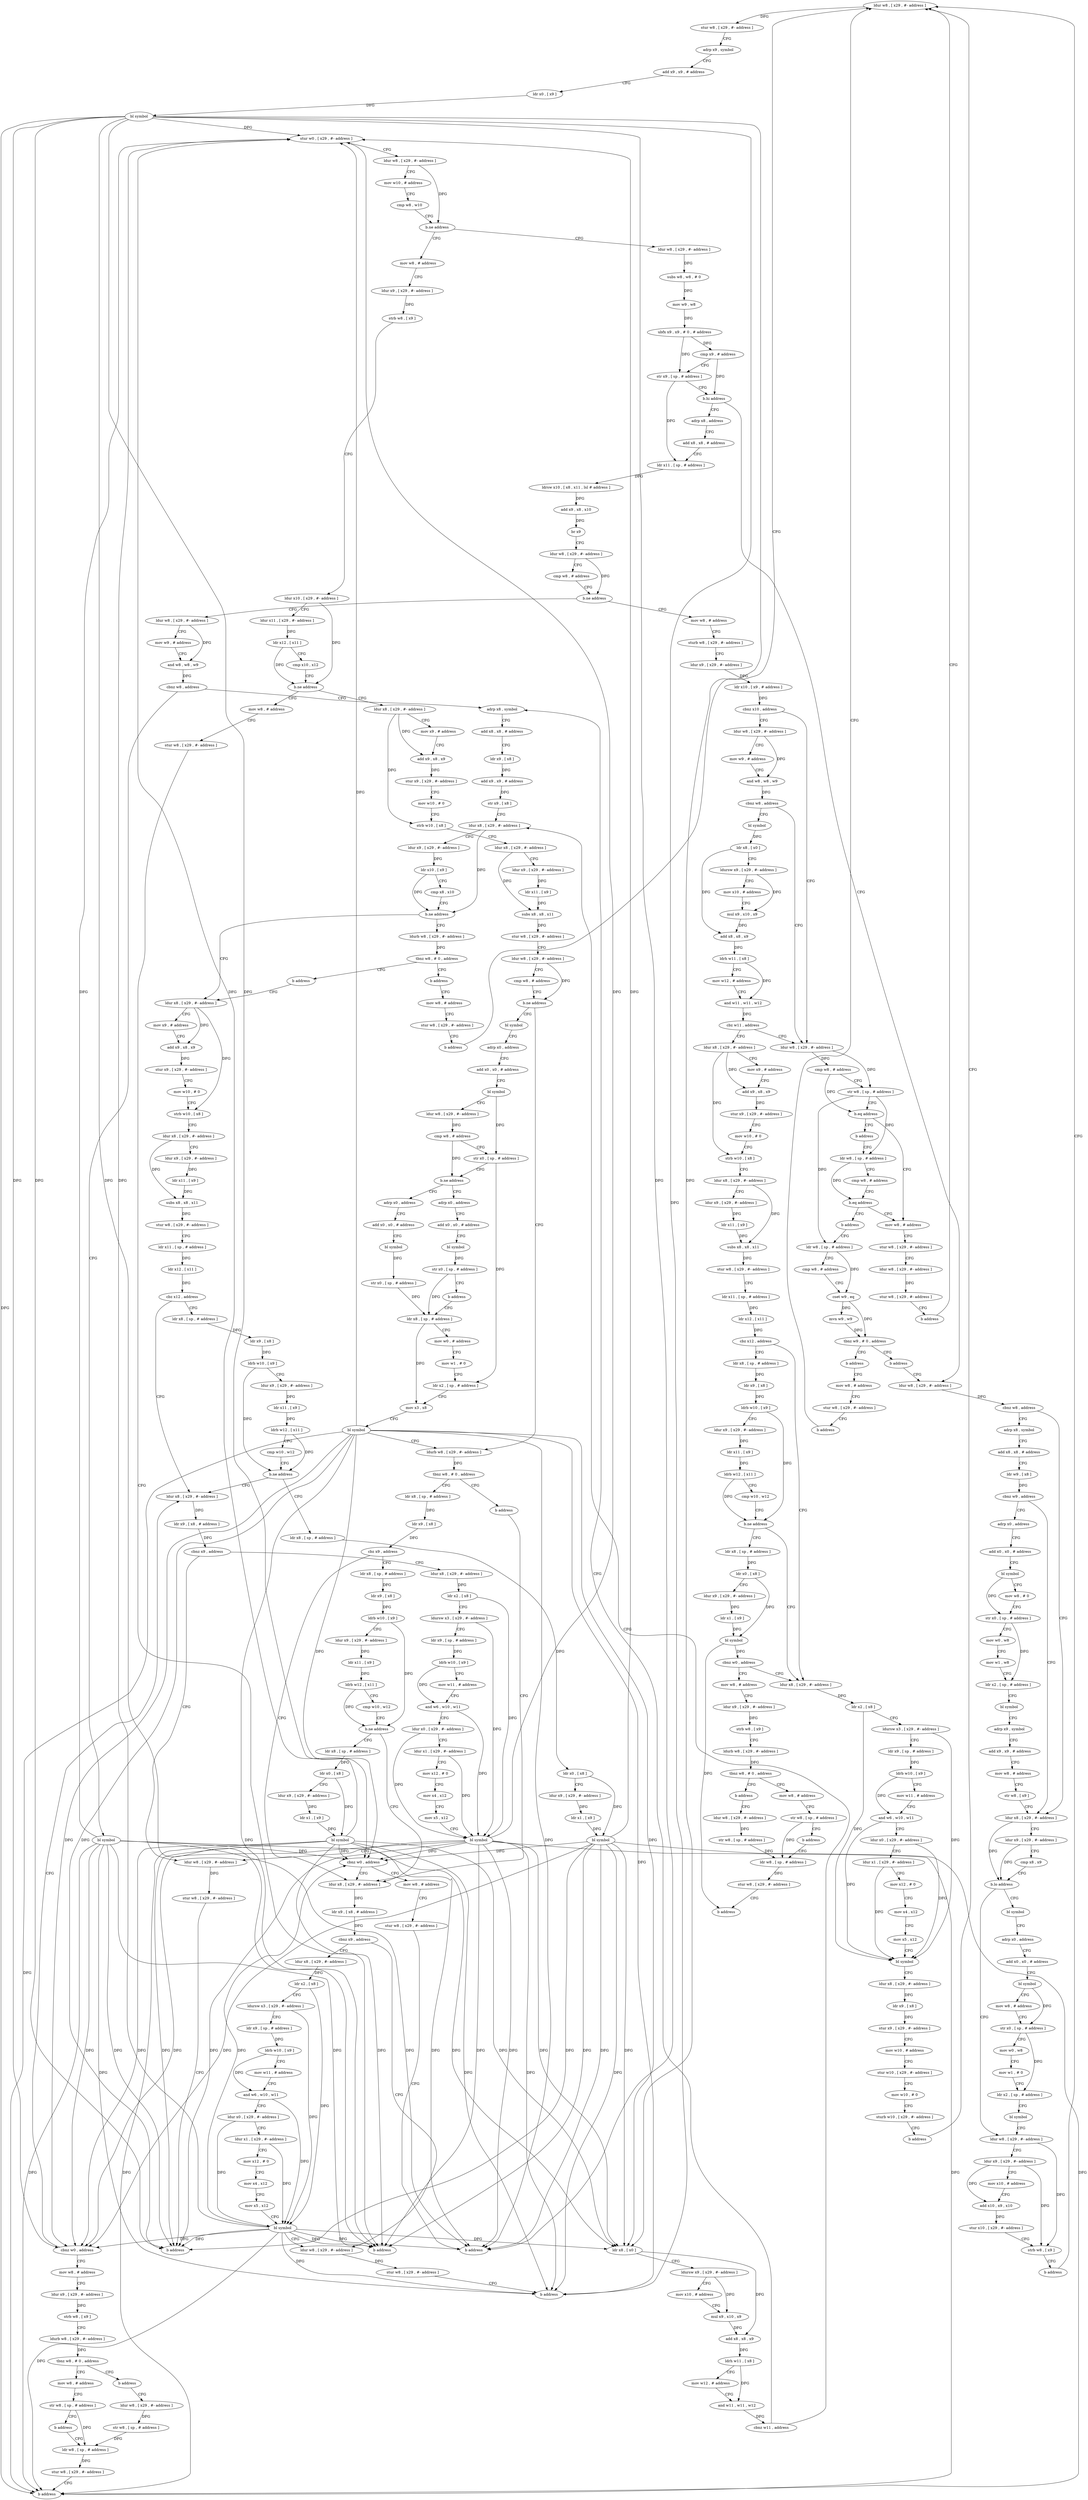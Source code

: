 digraph "func" {
"4206348" [label = "ldur w8 , [ x29 , #- address ]" ]
"4206352" [label = "stur w8 , [ x29 , #- address ]" ]
"4206356" [label = "adrp x9 , symbol" ]
"4206360" [label = "add x9 , x9 , # address" ]
"4206364" [label = "ldr x0 , [ x9 ]" ]
"4206368" [label = "bl symbol" ]
"4206372" [label = "stur w0 , [ x29 , #- address ]" ]
"4206376" [label = "ldur w8 , [ x29 , #- address ]" ]
"4206380" [label = "mov w10 , # address" ]
"4206384" [label = "cmp w8 , w10" ]
"4206388" [label = "b.ne address" ]
"4206752" [label = "ldur w8 , [ x29 , #- address ]" ]
"4206392" [label = "mov w8 , # address" ]
"4206756" [label = "subs w8 , w8 , # 0" ]
"4206760" [label = "mov w9 , w8" ]
"4206764" [label = "ubfx x9 , x9 , # 0 , # address" ]
"4206768" [label = "cmp x9 , # address" ]
"4206772" [label = "str x9 , [ sp , # address ]" ]
"4206776" [label = "b.hi address" ]
"4207864" [label = "ldur w8 , [ x29 , #- address ]" ]
"4206780" [label = "adrp x8 , address" ]
"4206396" [label = "ldur x9 , [ x29 , #- address ]" ]
"4206400" [label = "strb w8 , [ x9 ]" ]
"4206404" [label = "ldur x10 , [ x29 , #- address ]" ]
"4206408" [label = "ldur x11 , [ x29 , #- address ]" ]
"4206412" [label = "ldr x12 , [ x11 ]" ]
"4206416" [label = "cmp x10 , x12" ]
"4206420" [label = "b.ne address" ]
"4206436" [label = "ldur x8 , [ x29 , #- address ]" ]
"4206424" [label = "mov w8 , # address" ]
"4207868" [label = "cbnz w8 , address" ]
"4207940" [label = "ldur x8 , [ x29 , #- address ]" ]
"4207872" [label = "adrp x8 , symbol" ]
"4206784" [label = "add x8 , x8 , # address" ]
"4206788" [label = "ldr x11 , [ sp , # address ]" ]
"4206792" [label = "ldrsw x10 , [ x8 , x11 , lsl # address ]" ]
"4206796" [label = "add x9 , x8 , x10" ]
"4206800" [label = "br x9" ]
"4206916" [label = "ldur w8 , [ x29 , #- address ]" ]
"4206440" [label = "mov x9 , # address" ]
"4206444" [label = "add x9 , x8 , x9" ]
"4206448" [label = "stur x9 , [ x29 , #- address ]" ]
"4206452" [label = "mov w10 , # 0" ]
"4206456" [label = "strb w10 , [ x8 ]" ]
"4206460" [label = "ldur x8 , [ x29 , #- address ]" ]
"4206464" [label = "ldur x9 , [ x29 , #- address ]" ]
"4206468" [label = "ldr x11 , [ x9 ]" ]
"4206472" [label = "subs x8 , x8 , x11" ]
"4206476" [label = "stur w8 , [ x29 , #- address ]" ]
"4206480" [label = "ldur w8 , [ x29 , #- address ]" ]
"4206484" [label = "cmp w8 , # address" ]
"4206488" [label = "b.ne address" ]
"4206584" [label = "ldurb w8 , [ x29 , #- address ]" ]
"4206492" [label = "bl symbol" ]
"4206428" [label = "stur w8 , [ x29 , #- address ]" ]
"4206432" [label = "b address" ]
"4207944" [label = "ldur x9 , [ x29 , #- address ]" ]
"4207948" [label = "cmp x8 , x9" ]
"4207952" [label = "b.lo address" ]
"4207996" [label = "ldur w8 , [ x29 , #- address ]" ]
"4207956" [label = "bl symbol" ]
"4207876" [label = "add x8 , x8 , # address" ]
"4207880" [label = "ldr w9 , [ x8 ]" ]
"4207884" [label = "cbnz w9 , address" ]
"4207888" [label = "adrp x0 , address" ]
"4206920" [label = "cmp w8 , # address" ]
"4206924" [label = "b.ne address" ]
"4207296" [label = "mov w8 , # address" ]
"4206928" [label = "ldur w8 , [ x29 , #- address ]" ]
"4206588" [label = "tbnz w8 , # 0 , address" ]
"4206596" [label = "ldr x8 , [ sp , # address ]" ]
"4206592" [label = "b address" ]
"4206496" [label = "adrp x0 , address" ]
"4206500" [label = "add x0 , x0 , # address" ]
"4206504" [label = "bl symbol" ]
"4206508" [label = "ldur w8 , [ x29 , #- address ]" ]
"4206512" [label = "cmp w8 , # address" ]
"4206516" [label = "str x0 , [ sp , # address ]" ]
"4206520" [label = "b.ne address" ]
"4206544" [label = "adrp x0 , address" ]
"4206524" [label = "adrp x0 , address" ]
"4208000" [label = "ldur x9 , [ x29 , #- address ]" ]
"4208004" [label = "mov x10 , # address" ]
"4208008" [label = "add x10 , x9 , x10" ]
"4208012" [label = "stur x10 , [ x29 , #- address ]" ]
"4208016" [label = "strb w8 , [ x9 ]" ]
"4208020" [label = "b address" ]
"4207960" [label = "adrp x0 , address" ]
"4207964" [label = "add x0 , x0 , # address" ]
"4207968" [label = "bl symbol" ]
"4207972" [label = "mov w8 , # address" ]
"4207976" [label = "str x0 , [ sp , # address ]" ]
"4207980" [label = "mov w0 , w8" ]
"4207984" [label = "mov w1 , # 0" ]
"4207988" [label = "ldr x2 , [ sp , # address ]" ]
"4207992" [label = "bl symbol" ]
"4207892" [label = "add x0 , x0 , # address" ]
"4207896" [label = "bl symbol" ]
"4207900" [label = "mov w8 , # 0" ]
"4207904" [label = "str x0 , [ sp , # address ]" ]
"4207908" [label = "mov w0 , w8" ]
"4207912" [label = "mov w1 , w8" ]
"4207916" [label = "ldr x2 , [ sp , # address ]" ]
"4207920" [label = "bl symbol" ]
"4207924" [label = "adrp x9 , symbol" ]
"4207928" [label = "add x9 , x9 , # address" ]
"4207932" [label = "mov w8 , # address" ]
"4207936" [label = "str w8 , [ x9 ]" ]
"4207300" [label = "sturb w8 , [ x29 , #- address ]" ]
"4207304" [label = "ldur x9 , [ x29 , #- address ]" ]
"4207308" [label = "ldr x10 , [ x9 , # address ]" ]
"4207312" [label = "cbnz x10 , address" ]
"4207624" [label = "ldur w8 , [ x29 , #- address ]" ]
"4207316" [label = "ldur w8 , [ x29 , #- address ]" ]
"4206932" [label = "mov w9 , # address" ]
"4206936" [label = "and w8 , w8 , w9" ]
"4206940" [label = "cbnz w8 , address" ]
"4206984" [label = "adrp x8 , symbol" ]
"4206944" [label = "bl symbol" ]
"4206600" [label = "ldr x9 , [ x8 ]" ]
"4206604" [label = "cbz x9 , address" ]
"4206676" [label = "ldur x8 , [ x29 , #- address ]" ]
"4206608" [label = "ldr x8 , [ sp , # address ]" ]
"4206548" [label = "add x0 , x0 , # address" ]
"4206552" [label = "bl symbol" ]
"4206556" [label = "str x0 , [ sp , # address ]" ]
"4206560" [label = "ldr x8 , [ sp , # address ]" ]
"4206528" [label = "add x0 , x0 , # address" ]
"4206532" [label = "bl symbol" ]
"4206536" [label = "str x0 , [ sp , # address ]" ]
"4206540" [label = "b address" ]
"4207628" [label = "cmp w8 , # address" ]
"4207632" [label = "str w8 , [ sp , # address ]" ]
"4207636" [label = "b.eq address" ]
"4207696" [label = "mov w8 , # address" ]
"4207640" [label = "b address" ]
"4207320" [label = "mov w9 , # address" ]
"4207324" [label = "and w8 , w8 , w9" ]
"4207328" [label = "cbnz w8 , address" ]
"4207332" [label = "bl symbol" ]
"4206988" [label = "add x8 , x8 , # address" ]
"4206992" [label = "ldr x9 , [ x8 ]" ]
"4206996" [label = "add x9 , x9 , # address" ]
"4207000" [label = "str x9 , [ x8 ]" ]
"4207004" [label = "ldur x8 , [ x29 , #- address ]" ]
"4206948" [label = "ldr x8 , [ x0 ]" ]
"4206952" [label = "ldursw x9 , [ x29 , #- address ]" ]
"4206956" [label = "mov x10 , # address" ]
"4206960" [label = "mul x9 , x10 , x9" ]
"4206964" [label = "add x8 , x8 , x9" ]
"4206968" [label = "ldrh w11 , [ x8 ]" ]
"4206972" [label = "mov w12 , # address" ]
"4206976" [label = "and w11 , w11 , w12" ]
"4206980" [label = "cbnz w11 , address" ]
"4206680" [label = "ldr x9 , [ x8 , # address ]" ]
"4206684" [label = "cbnz x9 , address" ]
"4206740" [label = "ldur w8 , [ x29 , #- address ]" ]
"4206688" [label = "ldur x8 , [ x29 , #- address ]" ]
"4206612" [label = "ldr x9 , [ x8 ]" ]
"4206616" [label = "ldrb w10 , [ x9 ]" ]
"4206620" [label = "ldur x9 , [ x29 , #- address ]" ]
"4206624" [label = "ldr x11 , [ x9 ]" ]
"4206628" [label = "ldrb w12 , [ x11 ]" ]
"4206632" [label = "cmp w10 , w12" ]
"4206636" [label = "b.ne address" ]
"4206640" [label = "ldr x8 , [ sp , # address ]" ]
"4206564" [label = "mov w0 , # address" ]
"4206568" [label = "mov w1 , # 0" ]
"4206572" [label = "ldr x2 , [ sp , # address ]" ]
"4206576" [label = "mov x3 , x8" ]
"4206580" [label = "bl symbol" ]
"4207700" [label = "stur w8 , [ x29 , #- address ]" ]
"4207704" [label = "ldur w8 , [ x29 , #- address ]" ]
"4207708" [label = "stur w8 , [ x29 , #- address ]" ]
"4207712" [label = "b address" ]
"4207644" [label = "ldr w8 , [ sp , # address ]" ]
"4207336" [label = "ldr x8 , [ x0 ]" ]
"4207340" [label = "ldursw x9 , [ x29 , #- address ]" ]
"4207344" [label = "mov x10 , # address" ]
"4207348" [label = "mul x9 , x10 , x9" ]
"4207352" [label = "add x8 , x8 , x9" ]
"4207356" [label = "ldrh w11 , [ x8 ]" ]
"4207360" [label = "mov w12 , # address" ]
"4207364" [label = "and w11 , w11 , w12" ]
"4207368" [label = "cbz w11 , address" ]
"4207372" [label = "ldur x8 , [ x29 , #- address ]" ]
"4207052" [label = "ldur x8 , [ x29 , #- address ]" ]
"4207056" [label = "mov x9 , # address" ]
"4207060" [label = "add x9 , x8 , x9" ]
"4207064" [label = "stur x9 , [ x29 , #- address ]" ]
"4207068" [label = "mov w10 , # 0" ]
"4207072" [label = "strb w10 , [ x8 ]" ]
"4207076" [label = "ldur x8 , [ x29 , #- address ]" ]
"4207080" [label = "ldur x9 , [ x29 , #- address ]" ]
"4207084" [label = "ldr x11 , [ x9 ]" ]
"4207088" [label = "subs x8 , x8 , x11" ]
"4207092" [label = "stur w8 , [ x29 , #- address ]" ]
"4207096" [label = "ldr x11 , [ sp , # address ]" ]
"4207100" [label = "ldr x12 , [ x11 ]" ]
"4207104" [label = "cbz x12 , address" ]
"4207220" [label = "ldur x8 , [ x29 , #- address ]" ]
"4207108" [label = "ldr x8 , [ sp , # address ]" ]
"4207024" [label = "ldurb w8 , [ x29 , #- address ]" ]
"4207028" [label = "tbnz w8 , # 0 , address" ]
"4207036" [label = "b address" ]
"4207032" [label = "b address" ]
"4207008" [label = "ldur x9 , [ x29 , #- address ]" ]
"4207012" [label = "ldr x10 , [ x9 ]" ]
"4207016" [label = "cmp x8 , x10" ]
"4207020" [label = "b.ne address" ]
"4206744" [label = "stur w8 , [ x29 , #- address ]" ]
"4206748" [label = "b address" ]
"4206692" [label = "ldr x2 , [ x8 ]" ]
"4206696" [label = "ldursw x3 , [ x29 , #- address ]" ]
"4206700" [label = "ldr x9 , [ sp , # address ]" ]
"4206704" [label = "ldrb w10 , [ x9 ]" ]
"4206708" [label = "mov w11 , # address" ]
"4206712" [label = "and w6 , w10 , w11" ]
"4206716" [label = "ldur x0 , [ x29 , #- address ]" ]
"4206720" [label = "ldur x1 , [ x29 , #- address ]" ]
"4206724" [label = "mov x12 , # 0" ]
"4206728" [label = "mov x4 , x12" ]
"4206732" [label = "mov x5 , x12" ]
"4206736" [label = "bl symbol" ]
"4206644" [label = "ldr x0 , [ x8 ]" ]
"4206648" [label = "ldur x9 , [ x29 , #- address ]" ]
"4206652" [label = "ldr x1 , [ x9 ]" ]
"4206656" [label = "bl symbol" ]
"4206660" [label = "cbnz w0 , address" ]
"4206664" [label = "mov w8 , # address" ]
"4207648" [label = "cmp w8 , # address" ]
"4207652" [label = "b.eq address" ]
"4207656" [label = "b address" ]
"4207376" [label = "mov x9 , # address" ]
"4207380" [label = "add x9 , x8 , x9" ]
"4207384" [label = "stur x9 , [ x29 , #- address ]" ]
"4207388" [label = "mov w10 , # 0" ]
"4207392" [label = "strb w10 , [ x8 ]" ]
"4207396" [label = "ldur x8 , [ x29 , #- address ]" ]
"4207400" [label = "ldur x9 , [ x29 , #- address ]" ]
"4207404" [label = "ldr x11 , [ x9 ]" ]
"4207408" [label = "subs x8 , x8 , x11" ]
"4207412" [label = "stur w8 , [ x29 , #- address ]" ]
"4207416" [label = "ldr x11 , [ sp , # address ]" ]
"4207420" [label = "ldr x12 , [ x11 ]" ]
"4207424" [label = "cbz x12 , address" ]
"4207540" [label = "ldur x8 , [ x29 , #- address ]" ]
"4207428" [label = "ldr x8 , [ sp , # address ]" ]
"4207224" [label = "ldr x9 , [ x8 , # address ]" ]
"4207228" [label = "cbnz x9 , address" ]
"4207284" [label = "ldur w8 , [ x29 , #- address ]" ]
"4207232" [label = "ldur x8 , [ x29 , #- address ]" ]
"4207112" [label = "ldr x9 , [ x8 ]" ]
"4207116" [label = "ldrb w10 , [ x9 ]" ]
"4207120" [label = "ldur x9 , [ x29 , #- address ]" ]
"4207124" [label = "ldr x11 , [ x9 ]" ]
"4207128" [label = "ldrb w12 , [ x11 ]" ]
"4207132" [label = "cmp w10 , w12" ]
"4207136" [label = "b.ne address" ]
"4207140" [label = "ldr x8 , [ sp , # address ]" ]
"4207040" [label = "mov w8 , # address" ]
"4206668" [label = "stur w8 , [ x29 , #- address ]" ]
"4206672" [label = "b address" ]
"4207660" [label = "ldr w8 , [ sp , # address ]" ]
"4207544" [label = "ldr x2 , [ x8 ]" ]
"4207548" [label = "ldursw x3 , [ x29 , #- address ]" ]
"4207552" [label = "ldr x9 , [ sp , # address ]" ]
"4207556" [label = "ldrb w10 , [ x9 ]" ]
"4207560" [label = "mov w11 , # address" ]
"4207564" [label = "and w6 , w10 , w11" ]
"4207568" [label = "ldur x0 , [ x29 , #- address ]" ]
"4207572" [label = "ldur x1 , [ x29 , #- address ]" ]
"4207576" [label = "mov x12 , # 0" ]
"4207580" [label = "mov x4 , x12" ]
"4207584" [label = "mov x5 , x12" ]
"4207588" [label = "bl symbol" ]
"4207592" [label = "ldur x8 , [ x29 , #- address ]" ]
"4207596" [label = "ldr x9 , [ x8 ]" ]
"4207600" [label = "stur x9 , [ x29 , #- address ]" ]
"4207604" [label = "mov w10 , # address" ]
"4207608" [label = "stur w10 , [ x29 , #- address ]" ]
"4207612" [label = "mov w10 , # 0" ]
"4207616" [label = "sturb w10 , [ x29 , #- address ]" ]
"4207620" [label = "b address" ]
"4207432" [label = "ldr x9 , [ x8 ]" ]
"4207436" [label = "ldrb w10 , [ x9 ]" ]
"4207440" [label = "ldur x9 , [ x29 , #- address ]" ]
"4207444" [label = "ldr x11 , [ x9 ]" ]
"4207448" [label = "ldrb w12 , [ x11 ]" ]
"4207452" [label = "cmp w10 , w12" ]
"4207456" [label = "b.ne address" ]
"4207460" [label = "ldr x8 , [ sp , # address ]" ]
"4207288" [label = "stur w8 , [ x29 , #- address ]" ]
"4207292" [label = "b address" ]
"4207236" [label = "ldr x2 , [ x8 ]" ]
"4207240" [label = "ldursw x3 , [ x29 , #- address ]" ]
"4207244" [label = "ldr x9 , [ sp , # address ]" ]
"4207248" [label = "ldrb w10 , [ x9 ]" ]
"4207252" [label = "mov w11 , # address" ]
"4207256" [label = "and w6 , w10 , w11" ]
"4207260" [label = "ldur x0 , [ x29 , #- address ]" ]
"4207264" [label = "ldur x1 , [ x29 , #- address ]" ]
"4207268" [label = "mov x12 , # 0" ]
"4207272" [label = "mov x4 , x12" ]
"4207276" [label = "mov x5 , x12" ]
"4207280" [label = "bl symbol" ]
"4207144" [label = "ldr x0 , [ x8 ]" ]
"4207148" [label = "ldur x9 , [ x29 , #- address ]" ]
"4207152" [label = "ldr x1 , [ x9 ]" ]
"4207156" [label = "bl symbol" ]
"4207160" [label = "cbnz w0 , address" ]
"4207164" [label = "mov w8 , # address" ]
"4207044" [label = "stur w8 , [ x29 , #- address ]" ]
"4207048" [label = "b address" ]
"4207664" [label = "cmp w8 , # address" ]
"4207668" [label = "cset w9 , eq" ]
"4207672" [label = "mvn w9 , w9" ]
"4207676" [label = "tbnz w9 , # 0 , address" ]
"4207716" [label = "b address" ]
"4207680" [label = "b address" ]
"4207464" [label = "ldr x0 , [ x8 ]" ]
"4207468" [label = "ldur x9 , [ x29 , #- address ]" ]
"4207472" [label = "ldr x1 , [ x9 ]" ]
"4207476" [label = "bl symbol" ]
"4207480" [label = "cbnz w0 , address" ]
"4207484" [label = "mov w8 , # address" ]
"4207168" [label = "ldur x9 , [ x29 , #- address ]" ]
"4207172" [label = "strb w8 , [ x9 ]" ]
"4207176" [label = "ldurb w8 , [ x29 , #- address ]" ]
"4207180" [label = "tbnz w8 , # 0 , address" ]
"4207188" [label = "mov w8 , # address" ]
"4207184" [label = "b address" ]
"4207684" [label = "mov w8 , # address" ]
"4207488" [label = "ldur x9 , [ x29 , #- address ]" ]
"4207492" [label = "strb w8 , [ x9 ]" ]
"4207496" [label = "ldurb w8 , [ x29 , #- address ]" ]
"4207500" [label = "tbnz w8 , # 0 , address" ]
"4207508" [label = "mov w8 , # address" ]
"4207504" [label = "b address" ]
"4207192" [label = "str w8 , [ sp , # address ]" ]
"4207196" [label = "b address" ]
"4207208" [label = "ldr w8 , [ sp , # address ]" ]
"4207200" [label = "ldur w8 , [ x29 , #- address ]" ]
"4207688" [label = "stur w8 , [ x29 , #- address ]" ]
"4207692" [label = "b address" ]
"4207512" [label = "str w8 , [ sp , # address ]" ]
"4207516" [label = "b address" ]
"4207528" [label = "ldr w8 , [ sp , # address ]" ]
"4207520" [label = "ldur w8 , [ x29 , #- address ]" ]
"4207212" [label = "stur w8 , [ x29 , #- address ]" ]
"4207216" [label = "b address" ]
"4207204" [label = "str w8 , [ sp , # address ]" ]
"4207532" [label = "stur w8 , [ x29 , #- address ]" ]
"4207536" [label = "b address" ]
"4207524" [label = "str w8 , [ sp , # address ]" ]
"4206348" -> "4206352" [ label = "DFG" ]
"4206352" -> "4206356" [ label = "CFG" ]
"4206356" -> "4206360" [ label = "CFG" ]
"4206360" -> "4206364" [ label = "CFG" ]
"4206364" -> "4206368" [ label = "DFG" ]
"4206368" -> "4206372" [ label = "DFG" ]
"4206368" -> "4206432" [ label = "DFG" ]
"4206368" -> "4206948" [ label = "DFG" ]
"4206368" -> "4206748" [ label = "DFG" ]
"4206368" -> "4206660" [ label = "DFG" ]
"4206368" -> "4206672" [ label = "DFG" ]
"4206368" -> "4207292" [ label = "DFG" ]
"4206368" -> "4207160" [ label = "DFG" ]
"4206368" -> "4207216" [ label = "DFG" ]
"4206372" -> "4206376" [ label = "CFG" ]
"4206376" -> "4206380" [ label = "CFG" ]
"4206376" -> "4206388" [ label = "DFG" ]
"4206380" -> "4206384" [ label = "CFG" ]
"4206384" -> "4206388" [ label = "CFG" ]
"4206388" -> "4206752" [ label = "CFG" ]
"4206388" -> "4206392" [ label = "CFG" ]
"4206752" -> "4206756" [ label = "DFG" ]
"4206392" -> "4206396" [ label = "CFG" ]
"4206756" -> "4206760" [ label = "DFG" ]
"4206760" -> "4206764" [ label = "DFG" ]
"4206764" -> "4206768" [ label = "DFG" ]
"4206764" -> "4206772" [ label = "DFG" ]
"4206768" -> "4206772" [ label = "CFG" ]
"4206768" -> "4206776" [ label = "DFG" ]
"4206772" -> "4206776" [ label = "CFG" ]
"4206772" -> "4206788" [ label = "DFG" ]
"4206776" -> "4207864" [ label = "CFG" ]
"4206776" -> "4206780" [ label = "CFG" ]
"4207864" -> "4207868" [ label = "DFG" ]
"4206780" -> "4206784" [ label = "CFG" ]
"4206396" -> "4206400" [ label = "DFG" ]
"4206400" -> "4206404" [ label = "CFG" ]
"4206404" -> "4206408" [ label = "CFG" ]
"4206404" -> "4206420" [ label = "DFG" ]
"4206408" -> "4206412" [ label = "DFG" ]
"4206412" -> "4206416" [ label = "CFG" ]
"4206412" -> "4206420" [ label = "DFG" ]
"4206416" -> "4206420" [ label = "CFG" ]
"4206420" -> "4206436" [ label = "CFG" ]
"4206420" -> "4206424" [ label = "CFG" ]
"4206436" -> "4206440" [ label = "CFG" ]
"4206436" -> "4206444" [ label = "DFG" ]
"4206436" -> "4206456" [ label = "DFG" ]
"4206424" -> "4206428" [ label = "CFG" ]
"4207868" -> "4207940" [ label = "CFG" ]
"4207868" -> "4207872" [ label = "CFG" ]
"4207940" -> "4207944" [ label = "CFG" ]
"4207940" -> "4207952" [ label = "DFG" ]
"4207872" -> "4207876" [ label = "CFG" ]
"4206784" -> "4206788" [ label = "CFG" ]
"4206788" -> "4206792" [ label = "DFG" ]
"4206792" -> "4206796" [ label = "DFG" ]
"4206796" -> "4206800" [ label = "DFG" ]
"4206800" -> "4206916" [ label = "CFG" ]
"4206916" -> "4206920" [ label = "CFG" ]
"4206916" -> "4206924" [ label = "DFG" ]
"4206440" -> "4206444" [ label = "CFG" ]
"4206444" -> "4206448" [ label = "DFG" ]
"4206448" -> "4206452" [ label = "CFG" ]
"4206452" -> "4206456" [ label = "CFG" ]
"4206456" -> "4206460" [ label = "CFG" ]
"4206460" -> "4206464" [ label = "CFG" ]
"4206460" -> "4206472" [ label = "DFG" ]
"4206464" -> "4206468" [ label = "DFG" ]
"4206468" -> "4206472" [ label = "DFG" ]
"4206472" -> "4206476" [ label = "DFG" ]
"4206476" -> "4206480" [ label = "CFG" ]
"4206480" -> "4206484" [ label = "CFG" ]
"4206480" -> "4206488" [ label = "DFG" ]
"4206484" -> "4206488" [ label = "CFG" ]
"4206488" -> "4206584" [ label = "CFG" ]
"4206488" -> "4206492" [ label = "CFG" ]
"4206584" -> "4206588" [ label = "DFG" ]
"4206492" -> "4206496" [ label = "CFG" ]
"4206428" -> "4206432" [ label = "CFG" ]
"4207944" -> "4207948" [ label = "CFG" ]
"4207944" -> "4207952" [ label = "DFG" ]
"4207948" -> "4207952" [ label = "CFG" ]
"4207952" -> "4207996" [ label = "CFG" ]
"4207952" -> "4207956" [ label = "CFG" ]
"4207996" -> "4208000" [ label = "CFG" ]
"4207996" -> "4208016" [ label = "DFG" ]
"4207956" -> "4207960" [ label = "CFG" ]
"4207876" -> "4207880" [ label = "CFG" ]
"4207880" -> "4207884" [ label = "DFG" ]
"4207884" -> "4207940" [ label = "CFG" ]
"4207884" -> "4207888" [ label = "CFG" ]
"4207888" -> "4207892" [ label = "CFG" ]
"4206920" -> "4206924" [ label = "CFG" ]
"4206924" -> "4207296" [ label = "CFG" ]
"4206924" -> "4206928" [ label = "CFG" ]
"4207296" -> "4207300" [ label = "CFG" ]
"4206928" -> "4206932" [ label = "CFG" ]
"4206928" -> "4206936" [ label = "DFG" ]
"4206588" -> "4206596" [ label = "CFG" ]
"4206588" -> "4206592" [ label = "CFG" ]
"4206596" -> "4206600" [ label = "DFG" ]
"4206592" -> "4206676" [ label = "CFG" ]
"4206496" -> "4206500" [ label = "CFG" ]
"4206500" -> "4206504" [ label = "CFG" ]
"4206504" -> "4206508" [ label = "CFG" ]
"4206504" -> "4206516" [ label = "DFG" ]
"4206508" -> "4206512" [ label = "DFG" ]
"4206512" -> "4206516" [ label = "CFG" ]
"4206512" -> "4206520" [ label = "DFG" ]
"4206516" -> "4206520" [ label = "CFG" ]
"4206516" -> "4206572" [ label = "DFG" ]
"4206520" -> "4206544" [ label = "CFG" ]
"4206520" -> "4206524" [ label = "CFG" ]
"4206544" -> "4206548" [ label = "CFG" ]
"4206524" -> "4206528" [ label = "CFG" ]
"4208000" -> "4208004" [ label = "CFG" ]
"4208000" -> "4208008" [ label = "DFG" ]
"4208000" -> "4208016" [ label = "DFG" ]
"4208004" -> "4208008" [ label = "CFG" ]
"4208008" -> "4208012" [ label = "DFG" ]
"4208012" -> "4208016" [ label = "CFG" ]
"4208016" -> "4208020" [ label = "CFG" ]
"4208020" -> "4206348" [ label = "CFG" ]
"4207960" -> "4207964" [ label = "CFG" ]
"4207964" -> "4207968" [ label = "CFG" ]
"4207968" -> "4207972" [ label = "CFG" ]
"4207968" -> "4207976" [ label = "DFG" ]
"4207972" -> "4207976" [ label = "CFG" ]
"4207976" -> "4207980" [ label = "CFG" ]
"4207976" -> "4207988" [ label = "DFG" ]
"4207980" -> "4207984" [ label = "CFG" ]
"4207984" -> "4207988" [ label = "CFG" ]
"4207988" -> "4207992" [ label = "CFG" ]
"4207992" -> "4207996" [ label = "CFG" ]
"4207892" -> "4207896" [ label = "CFG" ]
"4207896" -> "4207900" [ label = "CFG" ]
"4207896" -> "4207904" [ label = "DFG" ]
"4207900" -> "4207904" [ label = "CFG" ]
"4207904" -> "4207908" [ label = "CFG" ]
"4207904" -> "4207916" [ label = "DFG" ]
"4207908" -> "4207912" [ label = "CFG" ]
"4207912" -> "4207916" [ label = "CFG" ]
"4207916" -> "4207920" [ label = "CFG" ]
"4207920" -> "4207924" [ label = "CFG" ]
"4207924" -> "4207928" [ label = "CFG" ]
"4207928" -> "4207932" [ label = "CFG" ]
"4207932" -> "4207936" [ label = "CFG" ]
"4207936" -> "4207940" [ label = "CFG" ]
"4207300" -> "4207304" [ label = "CFG" ]
"4207304" -> "4207308" [ label = "DFG" ]
"4207308" -> "4207312" [ label = "DFG" ]
"4207312" -> "4207624" [ label = "CFG" ]
"4207312" -> "4207316" [ label = "CFG" ]
"4207624" -> "4207628" [ label = "DFG" ]
"4207624" -> "4207632" [ label = "DFG" ]
"4207316" -> "4207320" [ label = "CFG" ]
"4207316" -> "4207324" [ label = "DFG" ]
"4206932" -> "4206936" [ label = "CFG" ]
"4206936" -> "4206940" [ label = "DFG" ]
"4206940" -> "4206984" [ label = "CFG" ]
"4206940" -> "4206944" [ label = "CFG" ]
"4206984" -> "4206988" [ label = "CFG" ]
"4206944" -> "4206948" [ label = "DFG" ]
"4206944" -> "4206372" [ label = "DFG" ]
"4206944" -> "4206432" [ label = "DFG" ]
"4206944" -> "4206748" [ label = "DFG" ]
"4206944" -> "4206660" [ label = "DFG" ]
"4206944" -> "4206672" [ label = "DFG" ]
"4206944" -> "4207292" [ label = "DFG" ]
"4206944" -> "4207160" [ label = "DFG" ]
"4206944" -> "4207216" [ label = "DFG" ]
"4206600" -> "4206604" [ label = "DFG" ]
"4206604" -> "4206676" [ label = "CFG" ]
"4206604" -> "4206608" [ label = "CFG" ]
"4206676" -> "4206680" [ label = "DFG" ]
"4206608" -> "4206612" [ label = "DFG" ]
"4206548" -> "4206552" [ label = "CFG" ]
"4206552" -> "4206556" [ label = "DFG" ]
"4206556" -> "4206560" [ label = "DFG" ]
"4206560" -> "4206564" [ label = "CFG" ]
"4206560" -> "4206576" [ label = "DFG" ]
"4206528" -> "4206532" [ label = "CFG" ]
"4206532" -> "4206536" [ label = "DFG" ]
"4206536" -> "4206540" [ label = "CFG" ]
"4206536" -> "4206560" [ label = "DFG" ]
"4206540" -> "4206560" [ label = "CFG" ]
"4207628" -> "4207632" [ label = "CFG" ]
"4207628" -> "4207636" [ label = "DFG" ]
"4207632" -> "4207636" [ label = "CFG" ]
"4207632" -> "4207644" [ label = "DFG" ]
"4207632" -> "4207660" [ label = "DFG" ]
"4207636" -> "4207696" [ label = "CFG" ]
"4207636" -> "4207640" [ label = "CFG" ]
"4207696" -> "4207700" [ label = "CFG" ]
"4207640" -> "4207644" [ label = "CFG" ]
"4207320" -> "4207324" [ label = "CFG" ]
"4207324" -> "4207328" [ label = "DFG" ]
"4207328" -> "4207624" [ label = "CFG" ]
"4207328" -> "4207332" [ label = "CFG" ]
"4207332" -> "4207336" [ label = "DFG" ]
"4206988" -> "4206992" [ label = "CFG" ]
"4206992" -> "4206996" [ label = "DFG" ]
"4206996" -> "4207000" [ label = "DFG" ]
"4207000" -> "4207004" [ label = "CFG" ]
"4207004" -> "4207008" [ label = "CFG" ]
"4207004" -> "4207020" [ label = "DFG" ]
"4206948" -> "4206952" [ label = "CFG" ]
"4206948" -> "4206964" [ label = "DFG" ]
"4206952" -> "4206956" [ label = "CFG" ]
"4206952" -> "4206960" [ label = "DFG" ]
"4206956" -> "4206960" [ label = "CFG" ]
"4206960" -> "4206964" [ label = "DFG" ]
"4206964" -> "4206968" [ label = "DFG" ]
"4206968" -> "4206972" [ label = "CFG" ]
"4206968" -> "4206976" [ label = "DFG" ]
"4206972" -> "4206976" [ label = "CFG" ]
"4206976" -> "4206980" [ label = "DFG" ]
"4206980" -> "4207004" [ label = "CFG" ]
"4206980" -> "4206984" [ label = "CFG" ]
"4206680" -> "4206684" [ label = "DFG" ]
"4206684" -> "4206740" [ label = "CFG" ]
"4206684" -> "4206688" [ label = "CFG" ]
"4206740" -> "4206744" [ label = "DFG" ]
"4206688" -> "4206692" [ label = "DFG" ]
"4206612" -> "4206616" [ label = "DFG" ]
"4206616" -> "4206620" [ label = "CFG" ]
"4206616" -> "4206636" [ label = "DFG" ]
"4206620" -> "4206624" [ label = "DFG" ]
"4206624" -> "4206628" [ label = "DFG" ]
"4206628" -> "4206632" [ label = "CFG" ]
"4206628" -> "4206636" [ label = "DFG" ]
"4206632" -> "4206636" [ label = "CFG" ]
"4206636" -> "4206676" [ label = "CFG" ]
"4206636" -> "4206640" [ label = "CFG" ]
"4206640" -> "4206644" [ label = "DFG" ]
"4206564" -> "4206568" [ label = "CFG" ]
"4206568" -> "4206572" [ label = "CFG" ]
"4206572" -> "4206576" [ label = "CFG" ]
"4206576" -> "4206580" [ label = "CFG" ]
"4206580" -> "4206584" [ label = "CFG" ]
"4206580" -> "4206372" [ label = "DFG" ]
"4206580" -> "4206432" [ label = "DFG" ]
"4206580" -> "4206948" [ label = "DFG" ]
"4206580" -> "4206748" [ label = "DFG" ]
"4206580" -> "4206660" [ label = "DFG" ]
"4206580" -> "4206672" [ label = "DFG" ]
"4206580" -> "4207292" [ label = "DFG" ]
"4206580" -> "4207160" [ label = "DFG" ]
"4206580" -> "4207216" [ label = "DFG" ]
"4207700" -> "4207704" [ label = "CFG" ]
"4207704" -> "4207708" [ label = "DFG" ]
"4207708" -> "4207712" [ label = "CFG" ]
"4207712" -> "4206348" [ label = "CFG" ]
"4207644" -> "4207648" [ label = "CFG" ]
"4207644" -> "4207652" [ label = "DFG" ]
"4207336" -> "4207340" [ label = "CFG" ]
"4207336" -> "4207352" [ label = "DFG" ]
"4207340" -> "4207344" [ label = "CFG" ]
"4207340" -> "4207348" [ label = "DFG" ]
"4207344" -> "4207348" [ label = "CFG" ]
"4207348" -> "4207352" [ label = "DFG" ]
"4207352" -> "4207356" [ label = "DFG" ]
"4207356" -> "4207360" [ label = "CFG" ]
"4207356" -> "4207364" [ label = "DFG" ]
"4207360" -> "4207364" [ label = "CFG" ]
"4207364" -> "4207368" [ label = "DFG" ]
"4207368" -> "4207624" [ label = "CFG" ]
"4207368" -> "4207372" [ label = "CFG" ]
"4207372" -> "4207376" [ label = "CFG" ]
"4207372" -> "4207380" [ label = "DFG" ]
"4207372" -> "4207392" [ label = "DFG" ]
"4207052" -> "4207056" [ label = "CFG" ]
"4207052" -> "4207060" [ label = "DFG" ]
"4207052" -> "4207072" [ label = "DFG" ]
"4207056" -> "4207060" [ label = "CFG" ]
"4207060" -> "4207064" [ label = "DFG" ]
"4207064" -> "4207068" [ label = "CFG" ]
"4207068" -> "4207072" [ label = "CFG" ]
"4207072" -> "4207076" [ label = "CFG" ]
"4207076" -> "4207080" [ label = "CFG" ]
"4207076" -> "4207088" [ label = "DFG" ]
"4207080" -> "4207084" [ label = "DFG" ]
"4207084" -> "4207088" [ label = "DFG" ]
"4207088" -> "4207092" [ label = "DFG" ]
"4207092" -> "4207096" [ label = "CFG" ]
"4207096" -> "4207100" [ label = "DFG" ]
"4207100" -> "4207104" [ label = "DFG" ]
"4207104" -> "4207220" [ label = "CFG" ]
"4207104" -> "4207108" [ label = "CFG" ]
"4207220" -> "4207224" [ label = "DFG" ]
"4207108" -> "4207112" [ label = "DFG" ]
"4207024" -> "4207028" [ label = "DFG" ]
"4207028" -> "4207036" [ label = "CFG" ]
"4207028" -> "4207032" [ label = "CFG" ]
"4207036" -> "4207052" [ label = "CFG" ]
"4207032" -> "4207040" [ label = "CFG" ]
"4207008" -> "4207012" [ label = "DFG" ]
"4207012" -> "4207016" [ label = "CFG" ]
"4207012" -> "4207020" [ label = "DFG" ]
"4207016" -> "4207020" [ label = "CFG" ]
"4207020" -> "4207052" [ label = "CFG" ]
"4207020" -> "4207024" [ label = "CFG" ]
"4206744" -> "4206748" [ label = "CFG" ]
"4206692" -> "4206696" [ label = "CFG" ]
"4206692" -> "4206736" [ label = "DFG" ]
"4206696" -> "4206700" [ label = "CFG" ]
"4206696" -> "4206736" [ label = "DFG" ]
"4206700" -> "4206704" [ label = "DFG" ]
"4206704" -> "4206708" [ label = "CFG" ]
"4206704" -> "4206712" [ label = "DFG" ]
"4206708" -> "4206712" [ label = "CFG" ]
"4206712" -> "4206716" [ label = "CFG" ]
"4206712" -> "4206736" [ label = "DFG" ]
"4206716" -> "4206720" [ label = "CFG" ]
"4206716" -> "4206736" [ label = "DFG" ]
"4206720" -> "4206724" [ label = "CFG" ]
"4206720" -> "4206736" [ label = "DFG" ]
"4206724" -> "4206728" [ label = "CFG" ]
"4206728" -> "4206732" [ label = "CFG" ]
"4206732" -> "4206736" [ label = "CFG" ]
"4206736" -> "4206740" [ label = "CFG" ]
"4206736" -> "4206372" [ label = "DFG" ]
"4206736" -> "4206432" [ label = "DFG" ]
"4206736" -> "4206948" [ label = "DFG" ]
"4206736" -> "4206748" [ label = "DFG" ]
"4206736" -> "4206660" [ label = "DFG" ]
"4206736" -> "4206672" [ label = "DFG" ]
"4206736" -> "4207292" [ label = "DFG" ]
"4206736" -> "4207160" [ label = "DFG" ]
"4206736" -> "4207216" [ label = "DFG" ]
"4206644" -> "4206648" [ label = "CFG" ]
"4206644" -> "4206656" [ label = "DFG" ]
"4206648" -> "4206652" [ label = "DFG" ]
"4206652" -> "4206656" [ label = "DFG" ]
"4206656" -> "4206660" [ label = "DFG" ]
"4206656" -> "4206372" [ label = "DFG" ]
"4206656" -> "4206432" [ label = "DFG" ]
"4206656" -> "4206948" [ label = "DFG" ]
"4206656" -> "4206748" [ label = "DFG" ]
"4206656" -> "4206672" [ label = "DFG" ]
"4206656" -> "4207292" [ label = "DFG" ]
"4206656" -> "4207160" [ label = "DFG" ]
"4206656" -> "4207216" [ label = "DFG" ]
"4206660" -> "4206676" [ label = "CFG" ]
"4206660" -> "4206664" [ label = "CFG" ]
"4206664" -> "4206668" [ label = "CFG" ]
"4207648" -> "4207652" [ label = "CFG" ]
"4207652" -> "4207696" [ label = "CFG" ]
"4207652" -> "4207656" [ label = "CFG" ]
"4207656" -> "4207660" [ label = "CFG" ]
"4207376" -> "4207380" [ label = "CFG" ]
"4207380" -> "4207384" [ label = "DFG" ]
"4207384" -> "4207388" [ label = "CFG" ]
"4207388" -> "4207392" [ label = "CFG" ]
"4207392" -> "4207396" [ label = "CFG" ]
"4207396" -> "4207400" [ label = "CFG" ]
"4207396" -> "4207408" [ label = "DFG" ]
"4207400" -> "4207404" [ label = "DFG" ]
"4207404" -> "4207408" [ label = "DFG" ]
"4207408" -> "4207412" [ label = "DFG" ]
"4207412" -> "4207416" [ label = "CFG" ]
"4207416" -> "4207420" [ label = "DFG" ]
"4207420" -> "4207424" [ label = "DFG" ]
"4207424" -> "4207540" [ label = "CFG" ]
"4207424" -> "4207428" [ label = "CFG" ]
"4207540" -> "4207544" [ label = "DFG" ]
"4207428" -> "4207432" [ label = "DFG" ]
"4207224" -> "4207228" [ label = "DFG" ]
"4207228" -> "4207284" [ label = "CFG" ]
"4207228" -> "4207232" [ label = "CFG" ]
"4207284" -> "4207288" [ label = "DFG" ]
"4207232" -> "4207236" [ label = "DFG" ]
"4207112" -> "4207116" [ label = "DFG" ]
"4207116" -> "4207120" [ label = "CFG" ]
"4207116" -> "4207136" [ label = "DFG" ]
"4207120" -> "4207124" [ label = "DFG" ]
"4207124" -> "4207128" [ label = "DFG" ]
"4207128" -> "4207132" [ label = "CFG" ]
"4207128" -> "4207136" [ label = "DFG" ]
"4207132" -> "4207136" [ label = "CFG" ]
"4207136" -> "4207220" [ label = "CFG" ]
"4207136" -> "4207140" [ label = "CFG" ]
"4207140" -> "4207144" [ label = "DFG" ]
"4207040" -> "4207044" [ label = "CFG" ]
"4206668" -> "4206672" [ label = "CFG" ]
"4207660" -> "4207664" [ label = "CFG" ]
"4207660" -> "4207668" [ label = "DFG" ]
"4207544" -> "4207548" [ label = "CFG" ]
"4207544" -> "4207588" [ label = "DFG" ]
"4207548" -> "4207552" [ label = "CFG" ]
"4207548" -> "4207588" [ label = "DFG" ]
"4207552" -> "4207556" [ label = "DFG" ]
"4207556" -> "4207560" [ label = "CFG" ]
"4207556" -> "4207564" [ label = "DFG" ]
"4207560" -> "4207564" [ label = "CFG" ]
"4207564" -> "4207568" [ label = "CFG" ]
"4207564" -> "4207588" [ label = "DFG" ]
"4207568" -> "4207572" [ label = "CFG" ]
"4207568" -> "4207588" [ label = "DFG" ]
"4207572" -> "4207576" [ label = "CFG" ]
"4207572" -> "4207588" [ label = "DFG" ]
"4207576" -> "4207580" [ label = "CFG" ]
"4207580" -> "4207584" [ label = "CFG" ]
"4207584" -> "4207588" [ label = "CFG" ]
"4207588" -> "4207592" [ label = "CFG" ]
"4207592" -> "4207596" [ label = "DFG" ]
"4207596" -> "4207600" [ label = "DFG" ]
"4207600" -> "4207604" [ label = "CFG" ]
"4207604" -> "4207608" [ label = "CFG" ]
"4207608" -> "4207612" [ label = "CFG" ]
"4207612" -> "4207616" [ label = "CFG" ]
"4207616" -> "4207620" [ label = "CFG" ]
"4207620" -> "4206348" [ label = "CFG" ]
"4207432" -> "4207436" [ label = "DFG" ]
"4207436" -> "4207440" [ label = "CFG" ]
"4207436" -> "4207456" [ label = "DFG" ]
"4207440" -> "4207444" [ label = "DFG" ]
"4207444" -> "4207448" [ label = "DFG" ]
"4207448" -> "4207452" [ label = "CFG" ]
"4207448" -> "4207456" [ label = "DFG" ]
"4207452" -> "4207456" [ label = "CFG" ]
"4207456" -> "4207540" [ label = "CFG" ]
"4207456" -> "4207460" [ label = "CFG" ]
"4207460" -> "4207464" [ label = "DFG" ]
"4207288" -> "4207292" [ label = "CFG" ]
"4207236" -> "4207240" [ label = "CFG" ]
"4207236" -> "4207280" [ label = "DFG" ]
"4207240" -> "4207244" [ label = "CFG" ]
"4207240" -> "4207280" [ label = "DFG" ]
"4207244" -> "4207248" [ label = "DFG" ]
"4207248" -> "4207252" [ label = "CFG" ]
"4207248" -> "4207256" [ label = "DFG" ]
"4207252" -> "4207256" [ label = "CFG" ]
"4207256" -> "4207260" [ label = "CFG" ]
"4207256" -> "4207280" [ label = "DFG" ]
"4207260" -> "4207264" [ label = "CFG" ]
"4207260" -> "4207280" [ label = "DFG" ]
"4207264" -> "4207268" [ label = "CFG" ]
"4207264" -> "4207280" [ label = "DFG" ]
"4207268" -> "4207272" [ label = "CFG" ]
"4207272" -> "4207276" [ label = "CFG" ]
"4207276" -> "4207280" [ label = "CFG" ]
"4207280" -> "4207284" [ label = "CFG" ]
"4207280" -> "4206372" [ label = "DFG" ]
"4207280" -> "4206432" [ label = "DFG" ]
"4207280" -> "4206948" [ label = "DFG" ]
"4207280" -> "4206748" [ label = "DFG" ]
"4207280" -> "4206660" [ label = "DFG" ]
"4207280" -> "4206672" [ label = "DFG" ]
"4207280" -> "4207292" [ label = "DFG" ]
"4207280" -> "4207160" [ label = "DFG" ]
"4207280" -> "4207216" [ label = "DFG" ]
"4207144" -> "4207148" [ label = "CFG" ]
"4207144" -> "4207156" [ label = "DFG" ]
"4207148" -> "4207152" [ label = "DFG" ]
"4207152" -> "4207156" [ label = "DFG" ]
"4207156" -> "4207160" [ label = "DFG" ]
"4207156" -> "4206372" [ label = "DFG" ]
"4207156" -> "4206432" [ label = "DFG" ]
"4207156" -> "4206948" [ label = "DFG" ]
"4207156" -> "4206748" [ label = "DFG" ]
"4207156" -> "4206660" [ label = "DFG" ]
"4207156" -> "4206672" [ label = "DFG" ]
"4207156" -> "4207292" [ label = "DFG" ]
"4207156" -> "4207216" [ label = "DFG" ]
"4207160" -> "4207220" [ label = "CFG" ]
"4207160" -> "4207164" [ label = "CFG" ]
"4207164" -> "4207168" [ label = "CFG" ]
"4207044" -> "4207048" [ label = "CFG" ]
"4207048" -> "4206348" [ label = "CFG" ]
"4207664" -> "4207668" [ label = "CFG" ]
"4207668" -> "4207672" [ label = "DFG" ]
"4207668" -> "4207676" [ label = "DFG" ]
"4207672" -> "4207676" [ label = "DFG" ]
"4207676" -> "4207716" [ label = "CFG" ]
"4207676" -> "4207680" [ label = "CFG" ]
"4207716" -> "4207864" [ label = "CFG" ]
"4207680" -> "4207684" [ label = "CFG" ]
"4207464" -> "4207468" [ label = "CFG" ]
"4207464" -> "4207476" [ label = "DFG" ]
"4207468" -> "4207472" [ label = "DFG" ]
"4207472" -> "4207476" [ label = "DFG" ]
"4207476" -> "4207480" [ label = "DFG" ]
"4207476" -> "4207536" [ label = "DFG" ]
"4207480" -> "4207540" [ label = "CFG" ]
"4207480" -> "4207484" [ label = "CFG" ]
"4207484" -> "4207488" [ label = "CFG" ]
"4207168" -> "4207172" [ label = "DFG" ]
"4207172" -> "4207176" [ label = "CFG" ]
"4207176" -> "4207180" [ label = "DFG" ]
"4207180" -> "4207188" [ label = "CFG" ]
"4207180" -> "4207184" [ label = "CFG" ]
"4207188" -> "4207192" [ label = "CFG" ]
"4207184" -> "4207200" [ label = "CFG" ]
"4207684" -> "4207688" [ label = "CFG" ]
"4207488" -> "4207492" [ label = "DFG" ]
"4207492" -> "4207496" [ label = "CFG" ]
"4207496" -> "4207500" [ label = "DFG" ]
"4207500" -> "4207508" [ label = "CFG" ]
"4207500" -> "4207504" [ label = "CFG" ]
"4207508" -> "4207512" [ label = "CFG" ]
"4207504" -> "4207520" [ label = "CFG" ]
"4207192" -> "4207196" [ label = "CFG" ]
"4207192" -> "4207208" [ label = "DFG" ]
"4207196" -> "4207208" [ label = "CFG" ]
"4207208" -> "4207212" [ label = "DFG" ]
"4207200" -> "4207204" [ label = "DFG" ]
"4207688" -> "4207692" [ label = "CFG" ]
"4207692" -> "4206348" [ label = "CFG" ]
"4207512" -> "4207516" [ label = "CFG" ]
"4207512" -> "4207528" [ label = "DFG" ]
"4207516" -> "4207528" [ label = "CFG" ]
"4207528" -> "4207532" [ label = "DFG" ]
"4207520" -> "4207524" [ label = "DFG" ]
"4207212" -> "4207216" [ label = "CFG" ]
"4207204" -> "4207208" [ label = "DFG" ]
"4207532" -> "4207536" [ label = "CFG" ]
"4207524" -> "4207528" [ label = "DFG" ]
}
